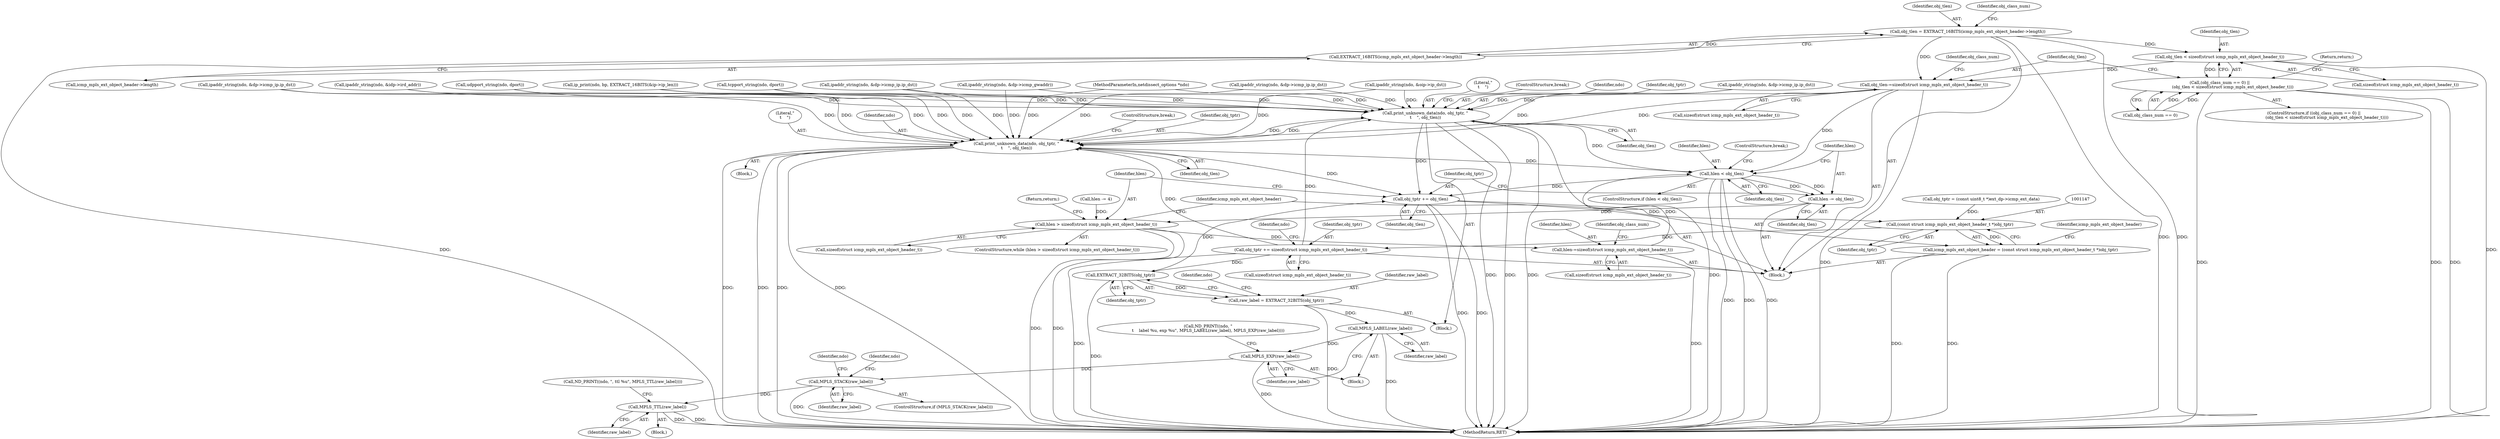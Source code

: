 digraph "0_tcpdump_1a1bce0526a77b62e41531b00f8bb5e21fd4f3a3@API" {
"1001196" [label="(Call,obj_tlen < sizeof(struct icmp_mpls_ext_object_header_t))"];
"1001152" [label="(Call,obj_tlen = EXTRACT_16BITS(icmp_mpls_ext_object_header->length))"];
"1001154" [label="(Call,EXTRACT_16BITS(icmp_mpls_ext_object_header->length))"];
"1001192" [label="(Call,(obj_class_num == 0) ||\n                    (obj_tlen < sizeof(struct icmp_mpls_ext_object_header_t)))"];
"1001202" [label="(Call,obj_tlen-=sizeof(struct icmp_mpls_ext_object_header_t))"];
"1001248" [label="(Call,print_unknown_data(ndo, obj_tptr, \"\n\t    \", obj_tlen))"];
"1001256" [label="(Call,print_unknown_data(ndo, obj_tptr, \"\n\t    \", obj_tlen))"];
"1001263" [label="(Call,hlen < obj_tlen)"];
"1001267" [label="(Call,hlen -= obj_tlen)"];
"1001139" [label="(Call,hlen > sizeof(struct icmp_mpls_ext_object_header_t))"];
"1001187" [label="(Call,hlen-=sizeof(struct icmp_mpls_ext_object_header_t))"];
"1001270" [label="(Call,obj_tptr += obj_tlen)"];
"1001146" [label="(Call,(const struct icmp_mpls_ext_object_header_t *)obj_tptr)"];
"1001144" [label="(Call,icmp_mpls_ext_object_header = (const struct icmp_mpls_ext_object_header_t *)obj_tptr)"];
"1001168" [label="(Call,obj_tptr += sizeof(struct icmp_mpls_ext_object_header_t))"];
"1001220" [label="(Call,EXTRACT_32BITS(obj_tptr))"];
"1001218" [label="(Call,raw_label = EXTRACT_32BITS(obj_tptr))"];
"1001228" [label="(Call,MPLS_LABEL(raw_label))"];
"1001230" [label="(Call,MPLS_EXP(raw_label))"];
"1001233" [label="(Call,MPLS_STACK(raw_label))"];
"1001244" [label="(Call,MPLS_TTL(raw_label))"];
"1001272" [label="(Identifier,obj_tlen)"];
"1001242" [label="(Block,)"];
"1001237" [label="(Identifier,ndo)"];
"1001221" [label="(Identifier,obj_tptr)"];
"1001233" [label="(Call,MPLS_STACK(raw_label))"];
"1001174" [label="(Identifier,ndo)"];
"1001234" [label="(Identifier,raw_label)"];
"1001151" [label="(Identifier,icmp_mpls_ext_object_header)"];
"1001249" [label="(Identifier,ndo)"];
"1001140" [label="(Identifier,hlen)"];
"1001269" [label="(Identifier,obj_tlen)"];
"1001153" [label="(Identifier,obj_tlen)"];
"1001131" [label="(Call,obj_tptr = (const uint8_t *)ext_dp->icmp_ext_data)"];
"1001202" [label="(Call,obj_tlen-=sizeof(struct icmp_mpls_ext_object_header_t))"];
"1001259" [label="(Literal,\"\n\t    \")"];
"1001231" [label="(Identifier,raw_label)"];
"1000365" [label="(Call,ipaddr_string(ndo, &dp->icmp_ip.ip_dst))"];
"1001128" [label="(Call,hlen -= 4)"];
"1001241" [label="(Identifier,ndo)"];
"1001267" [label="(Call,hlen -= obj_tlen)"];
"1001265" [label="(Identifier,obj_tlen)"];
"1001256" [label="(Call,print_unknown_data(ndo, obj_tptr, \"\n\t    \", obj_tlen))"];
"1001193" [label="(Call,obj_class_num == 0)"];
"1001189" [label="(Call,sizeof(struct icmp_mpls_ext_object_header_t))"];
"1001159" [label="(Identifier,obj_class_num)"];
"1000311" [label="(Call,udpport_string(ndo, dport))"];
"1000408" [label="(Call,ipaddr_string(ndo, &dp->icmp_ip.ip_dst))"];
"1000656" [label="(Call,ipaddr_string(ndo, &idp->ird_addr))"];
"1001197" [label="(Identifier,obj_tlen)"];
"1001257" [label="(Identifier,ndo)"];
"1001271" [label="(Identifier,obj_tptr)"];
"1001192" [label="(Call,(obj_class_num == 0) ||\n                    (obj_tlen < sizeof(struct icmp_mpls_ext_object_header_t)))"];
"1001222" [label="(Call,ND_PRINT((ndo, \"\n\t    label %u, exp %u\", MPLS_LABEL(raw_label), MPLS_EXP(raw_label))))"];
"1001198" [label="(Call,sizeof(struct icmp_mpls_ext_object_header_t))"];
"1001148" [label="(Identifier,obj_tptr)"];
"1001201" [label="(Return,return;)"];
"1001207" [label="(Identifier,obj_class_num)"];
"1001245" [label="(Identifier,raw_label)"];
"1001144" [label="(Call,icmp_mpls_ext_object_header = (const struct icmp_mpls_ext_object_header_t *)obj_tptr)"];
"1000383" [label="(Call,ipaddr_string(ndo, &dp->icmp_ip.ip_dst))"];
"1001258" [label="(Identifier,obj_tptr)"];
"1001155" [label="(Call,icmp_mpls_ext_object_header->length)"];
"1001152" [label="(Call,obj_tlen = EXTRACT_16BITS(icmp_mpls_ext_object_header->length))"];
"1000221" [label="(Call,ipaddr_string(ndo, &dp->icmp_ip.ip_dst))"];
"1001196" [label="(Call,obj_tlen < sizeof(struct icmp_mpls_ext_object_header_t))"];
"1001262" [label="(ControlStructure,if (hlen < obj_tlen))"];
"1000323" [label="(Call,ipaddr_string(ndo, &oip->ip_dst))"];
"1001250" [label="(Identifier,obj_tptr)"];
"1000448" [label="(Call,ipaddr_string(ndo, &dp->icmp_gwaddr))"];
"1001146" [label="(Call,(const struct icmp_mpls_ext_object_header_t *)obj_tptr)"];
"1001264" [label="(Identifier,hlen)"];
"1001141" [label="(Call,sizeof(struct icmp_mpls_ext_object_header_t))"];
"1001232" [label="(ControlStructure,if (MPLS_STACK(raw_label)))"];
"1001248" [label="(Call,print_unknown_data(ndo, obj_tptr, \"\n\t    \", obj_tlen))"];
"1001251" [label="(Literal,\"\n\t    \")"];
"1001191" [label="(ControlStructure,if ((obj_class_num == 0) ||\n                    (obj_tlen < sizeof(struct icmp_mpls_ext_object_header_t))))"];
"1001270" [label="(Call,obj_tptr += obj_tlen)"];
"1001260" [label="(Identifier,obj_tlen)"];
"1001228" [label="(Call,MPLS_LABEL(raw_label))"];
"1001227" [label="(Block,)"];
"1001170" [label="(Call,sizeof(struct icmp_mpls_ext_object_header_t))"];
"1000293" [label="(Call,tcpport_string(ndo, dport))"];
"1001143" [label="(Block,)"];
"1001263" [label="(Call,hlen < obj_tlen)"];
"1001194" [label="(Identifier,obj_class_num)"];
"1001224" [label="(Identifier,ndo)"];
"1001154" [label="(Call,EXTRACT_16BITS(icmp_mpls_ext_object_header->length))"];
"1001220" [label="(Call,EXTRACT_32BITS(obj_tptr))"];
"1001204" [label="(Call,sizeof(struct icmp_mpls_ext_object_header_t))"];
"1001253" [label="(ControlStructure,break;)"];
"1001138" [label="(ControlStructure,while (hlen > sizeof(struct icmp_mpls_ext_object_header_t)))"];
"1001279" [label="(MethodReturn,RET)"];
"1001208" [label="(Block,)"];
"1000110" [label="(MethodParameterIn,netdissect_options *ndo)"];
"1001203" [label="(Identifier,obj_tlen)"];
"1001219" [label="(Identifier,raw_label)"];
"1001139" [label="(Call,hlen > sizeof(struct icmp_mpls_ext_object_header_t))"];
"1001268" [label="(Identifier,hlen)"];
"1001168" [label="(Call,obj_tptr += sizeof(struct icmp_mpls_ext_object_header_t))"];
"1001145" [label="(Identifier,icmp_mpls_ext_object_header)"];
"1001244" [label="(Call,MPLS_TTL(raw_label))"];
"1001239" [label="(Call,ND_PRINT((ndo, \", ttl %u\", MPLS_TTL(raw_label))))"];
"1001218" [label="(Call,raw_label = EXTRACT_32BITS(obj_tptr))"];
"1001230" [label="(Call,MPLS_EXP(raw_label))"];
"1001169" [label="(Identifier,obj_tptr)"];
"1001188" [label="(Identifier,hlen)"];
"1000978" [label="(Call,ip_print(ndo, bp, EXTRACT_16BITS(&ip->ip_len)))"];
"1001261" [label="(ControlStructure,break;)"];
"1001212" [label="(Block,)"];
"1001229" [label="(Identifier,raw_label)"];
"1001266" [label="(ControlStructure,break;)"];
"1001252" [label="(Identifier,obj_tlen)"];
"1001187" [label="(Call,hlen-=sizeof(struct icmp_mpls_ext_object_header_t))"];
"1001273" [label="(Return,return;)"];
"1001196" -> "1001192"  [label="AST: "];
"1001196" -> "1001198"  [label="CFG: "];
"1001197" -> "1001196"  [label="AST: "];
"1001198" -> "1001196"  [label="AST: "];
"1001192" -> "1001196"  [label="CFG: "];
"1001196" -> "1001279"  [label="DDG: "];
"1001196" -> "1001192"  [label="DDG: "];
"1001152" -> "1001196"  [label="DDG: "];
"1001196" -> "1001202"  [label="DDG: "];
"1001152" -> "1001143"  [label="AST: "];
"1001152" -> "1001154"  [label="CFG: "];
"1001153" -> "1001152"  [label="AST: "];
"1001154" -> "1001152"  [label="AST: "];
"1001159" -> "1001152"  [label="CFG: "];
"1001152" -> "1001279"  [label="DDG: "];
"1001152" -> "1001279"  [label="DDG: "];
"1001154" -> "1001152"  [label="DDG: "];
"1001152" -> "1001202"  [label="DDG: "];
"1001154" -> "1001155"  [label="CFG: "];
"1001155" -> "1001154"  [label="AST: "];
"1001154" -> "1001279"  [label="DDG: "];
"1001192" -> "1001191"  [label="AST: "];
"1001192" -> "1001193"  [label="CFG: "];
"1001193" -> "1001192"  [label="AST: "];
"1001201" -> "1001192"  [label="CFG: "];
"1001203" -> "1001192"  [label="CFG: "];
"1001192" -> "1001279"  [label="DDG: "];
"1001192" -> "1001279"  [label="DDG: "];
"1001192" -> "1001279"  [label="DDG: "];
"1001193" -> "1001192"  [label="DDG: "];
"1001193" -> "1001192"  [label="DDG: "];
"1001202" -> "1001143"  [label="AST: "];
"1001202" -> "1001204"  [label="CFG: "];
"1001203" -> "1001202"  [label="AST: "];
"1001204" -> "1001202"  [label="AST: "];
"1001207" -> "1001202"  [label="CFG: "];
"1001202" -> "1001279"  [label="DDG: "];
"1001202" -> "1001248"  [label="DDG: "];
"1001202" -> "1001256"  [label="DDG: "];
"1001202" -> "1001263"  [label="DDG: "];
"1001248" -> "1001212"  [label="AST: "];
"1001248" -> "1001252"  [label="CFG: "];
"1001249" -> "1001248"  [label="AST: "];
"1001250" -> "1001248"  [label="AST: "];
"1001251" -> "1001248"  [label="AST: "];
"1001252" -> "1001248"  [label="AST: "];
"1001253" -> "1001248"  [label="CFG: "];
"1001248" -> "1001279"  [label="DDG: "];
"1001248" -> "1001279"  [label="DDG: "];
"1001248" -> "1001279"  [label="DDG: "];
"1001248" -> "1001279"  [label="DDG: "];
"1000311" -> "1001248"  [label="DDG: "];
"1000293" -> "1001248"  [label="DDG: "];
"1000383" -> "1001248"  [label="DDG: "];
"1000978" -> "1001248"  [label="DDG: "];
"1000365" -> "1001248"  [label="DDG: "];
"1000323" -> "1001248"  [label="DDG: "];
"1000656" -> "1001248"  [label="DDG: "];
"1001256" -> "1001248"  [label="DDG: "];
"1000408" -> "1001248"  [label="DDG: "];
"1000221" -> "1001248"  [label="DDG: "];
"1000448" -> "1001248"  [label="DDG: "];
"1000110" -> "1001248"  [label="DDG: "];
"1001168" -> "1001248"  [label="DDG: "];
"1001248" -> "1001256"  [label="DDG: "];
"1001248" -> "1001263"  [label="DDG: "];
"1001248" -> "1001270"  [label="DDG: "];
"1001256" -> "1001208"  [label="AST: "];
"1001256" -> "1001260"  [label="CFG: "];
"1001257" -> "1001256"  [label="AST: "];
"1001258" -> "1001256"  [label="AST: "];
"1001259" -> "1001256"  [label="AST: "];
"1001260" -> "1001256"  [label="AST: "];
"1001261" -> "1001256"  [label="CFG: "];
"1001256" -> "1001279"  [label="DDG: "];
"1001256" -> "1001279"  [label="DDG: "];
"1001256" -> "1001279"  [label="DDG: "];
"1001256" -> "1001279"  [label="DDG: "];
"1000311" -> "1001256"  [label="DDG: "];
"1000293" -> "1001256"  [label="DDG: "];
"1000383" -> "1001256"  [label="DDG: "];
"1000978" -> "1001256"  [label="DDG: "];
"1000365" -> "1001256"  [label="DDG: "];
"1000323" -> "1001256"  [label="DDG: "];
"1000656" -> "1001256"  [label="DDG: "];
"1000408" -> "1001256"  [label="DDG: "];
"1000221" -> "1001256"  [label="DDG: "];
"1000448" -> "1001256"  [label="DDG: "];
"1000110" -> "1001256"  [label="DDG: "];
"1001168" -> "1001256"  [label="DDG: "];
"1001256" -> "1001263"  [label="DDG: "];
"1001256" -> "1001270"  [label="DDG: "];
"1001263" -> "1001262"  [label="AST: "];
"1001263" -> "1001265"  [label="CFG: "];
"1001264" -> "1001263"  [label="AST: "];
"1001265" -> "1001263"  [label="AST: "];
"1001266" -> "1001263"  [label="CFG: "];
"1001268" -> "1001263"  [label="CFG: "];
"1001263" -> "1001279"  [label="DDG: "];
"1001263" -> "1001279"  [label="DDG: "];
"1001263" -> "1001279"  [label="DDG: "];
"1001187" -> "1001263"  [label="DDG: "];
"1001263" -> "1001267"  [label="DDG: "];
"1001263" -> "1001267"  [label="DDG: "];
"1001263" -> "1001270"  [label="DDG: "];
"1001267" -> "1001143"  [label="AST: "];
"1001267" -> "1001269"  [label="CFG: "];
"1001268" -> "1001267"  [label="AST: "];
"1001269" -> "1001267"  [label="AST: "];
"1001271" -> "1001267"  [label="CFG: "];
"1001267" -> "1001139"  [label="DDG: "];
"1001139" -> "1001138"  [label="AST: "];
"1001139" -> "1001141"  [label="CFG: "];
"1001140" -> "1001139"  [label="AST: "];
"1001141" -> "1001139"  [label="AST: "];
"1001145" -> "1001139"  [label="CFG: "];
"1001273" -> "1001139"  [label="CFG: "];
"1001139" -> "1001279"  [label="DDG: "];
"1001139" -> "1001279"  [label="DDG: "];
"1001128" -> "1001139"  [label="DDG: "];
"1001139" -> "1001187"  [label="DDG: "];
"1001187" -> "1001143"  [label="AST: "];
"1001187" -> "1001189"  [label="CFG: "];
"1001188" -> "1001187"  [label="AST: "];
"1001189" -> "1001187"  [label="AST: "];
"1001194" -> "1001187"  [label="CFG: "];
"1001187" -> "1001279"  [label="DDG: "];
"1001270" -> "1001143"  [label="AST: "];
"1001270" -> "1001272"  [label="CFG: "];
"1001271" -> "1001270"  [label="AST: "];
"1001272" -> "1001270"  [label="AST: "];
"1001140" -> "1001270"  [label="CFG: "];
"1001270" -> "1001279"  [label="DDG: "];
"1001270" -> "1001279"  [label="DDG: "];
"1001270" -> "1001146"  [label="DDG: "];
"1001220" -> "1001270"  [label="DDG: "];
"1001146" -> "1001144"  [label="AST: "];
"1001146" -> "1001148"  [label="CFG: "];
"1001147" -> "1001146"  [label="AST: "];
"1001148" -> "1001146"  [label="AST: "];
"1001144" -> "1001146"  [label="CFG: "];
"1001146" -> "1001144"  [label="DDG: "];
"1001131" -> "1001146"  [label="DDG: "];
"1001146" -> "1001168"  [label="DDG: "];
"1001144" -> "1001143"  [label="AST: "];
"1001145" -> "1001144"  [label="AST: "];
"1001151" -> "1001144"  [label="CFG: "];
"1001144" -> "1001279"  [label="DDG: "];
"1001144" -> "1001279"  [label="DDG: "];
"1001168" -> "1001143"  [label="AST: "];
"1001168" -> "1001170"  [label="CFG: "];
"1001169" -> "1001168"  [label="AST: "];
"1001170" -> "1001168"  [label="AST: "];
"1001174" -> "1001168"  [label="CFG: "];
"1001168" -> "1001279"  [label="DDG: "];
"1001168" -> "1001220"  [label="DDG: "];
"1001220" -> "1001218"  [label="AST: "];
"1001220" -> "1001221"  [label="CFG: "];
"1001221" -> "1001220"  [label="AST: "];
"1001218" -> "1001220"  [label="CFG: "];
"1001220" -> "1001279"  [label="DDG: "];
"1001220" -> "1001218"  [label="DDG: "];
"1001218" -> "1001212"  [label="AST: "];
"1001219" -> "1001218"  [label="AST: "];
"1001224" -> "1001218"  [label="CFG: "];
"1001218" -> "1001279"  [label="DDG: "];
"1001218" -> "1001228"  [label="DDG: "];
"1001228" -> "1001227"  [label="AST: "];
"1001228" -> "1001229"  [label="CFG: "];
"1001229" -> "1001228"  [label="AST: "];
"1001231" -> "1001228"  [label="CFG: "];
"1001228" -> "1001279"  [label="DDG: "];
"1001228" -> "1001230"  [label="DDG: "];
"1001230" -> "1001227"  [label="AST: "];
"1001230" -> "1001231"  [label="CFG: "];
"1001231" -> "1001230"  [label="AST: "];
"1001222" -> "1001230"  [label="CFG: "];
"1001230" -> "1001279"  [label="DDG: "];
"1001230" -> "1001233"  [label="DDG: "];
"1001233" -> "1001232"  [label="AST: "];
"1001233" -> "1001234"  [label="CFG: "];
"1001234" -> "1001233"  [label="AST: "];
"1001237" -> "1001233"  [label="CFG: "];
"1001241" -> "1001233"  [label="CFG: "];
"1001233" -> "1001279"  [label="DDG: "];
"1001233" -> "1001244"  [label="DDG: "];
"1001244" -> "1001242"  [label="AST: "];
"1001244" -> "1001245"  [label="CFG: "];
"1001245" -> "1001244"  [label="AST: "];
"1001239" -> "1001244"  [label="CFG: "];
"1001244" -> "1001279"  [label="DDG: "];
"1001244" -> "1001279"  [label="DDG: "];
}
